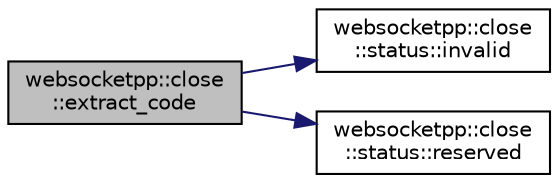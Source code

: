 digraph "websocketpp::close::extract_code"
{
  edge [fontname="Helvetica",fontsize="10",labelfontname="Helvetica",labelfontsize="10"];
  node [fontname="Helvetica",fontsize="10",shape=record];
  rankdir="LR";
  Node0 [label="websocketpp::close\l::extract_code",height=0.2,width=0.4,color="black", fillcolor="grey75", style="filled", fontcolor="black"];
  Node0 -> Node1 [color="midnightblue",fontsize="10",style="solid",fontname="Helvetica"];
  Node1 [label="websocketpp::close\l::status::invalid",height=0.2,width=0.4,color="black", fillcolor="white", style="filled",URL="$namespacewebsocketpp_1_1close_1_1status.html#ad024f852889be28eadcec8209fdf9bc8",tooltip="Test whether a close code is invalid on the wire. "];
  Node0 -> Node2 [color="midnightblue",fontsize="10",style="solid",fontname="Helvetica"];
  Node2 [label="websocketpp::close\l::status::reserved",height=0.2,width=0.4,color="black", fillcolor="white", style="filled",URL="$namespacewebsocketpp_1_1close_1_1status.html#af26a61f8a8c3247cf656349f96ea3008",tooltip="Test whether a close code is in a reserved range. "];
}
